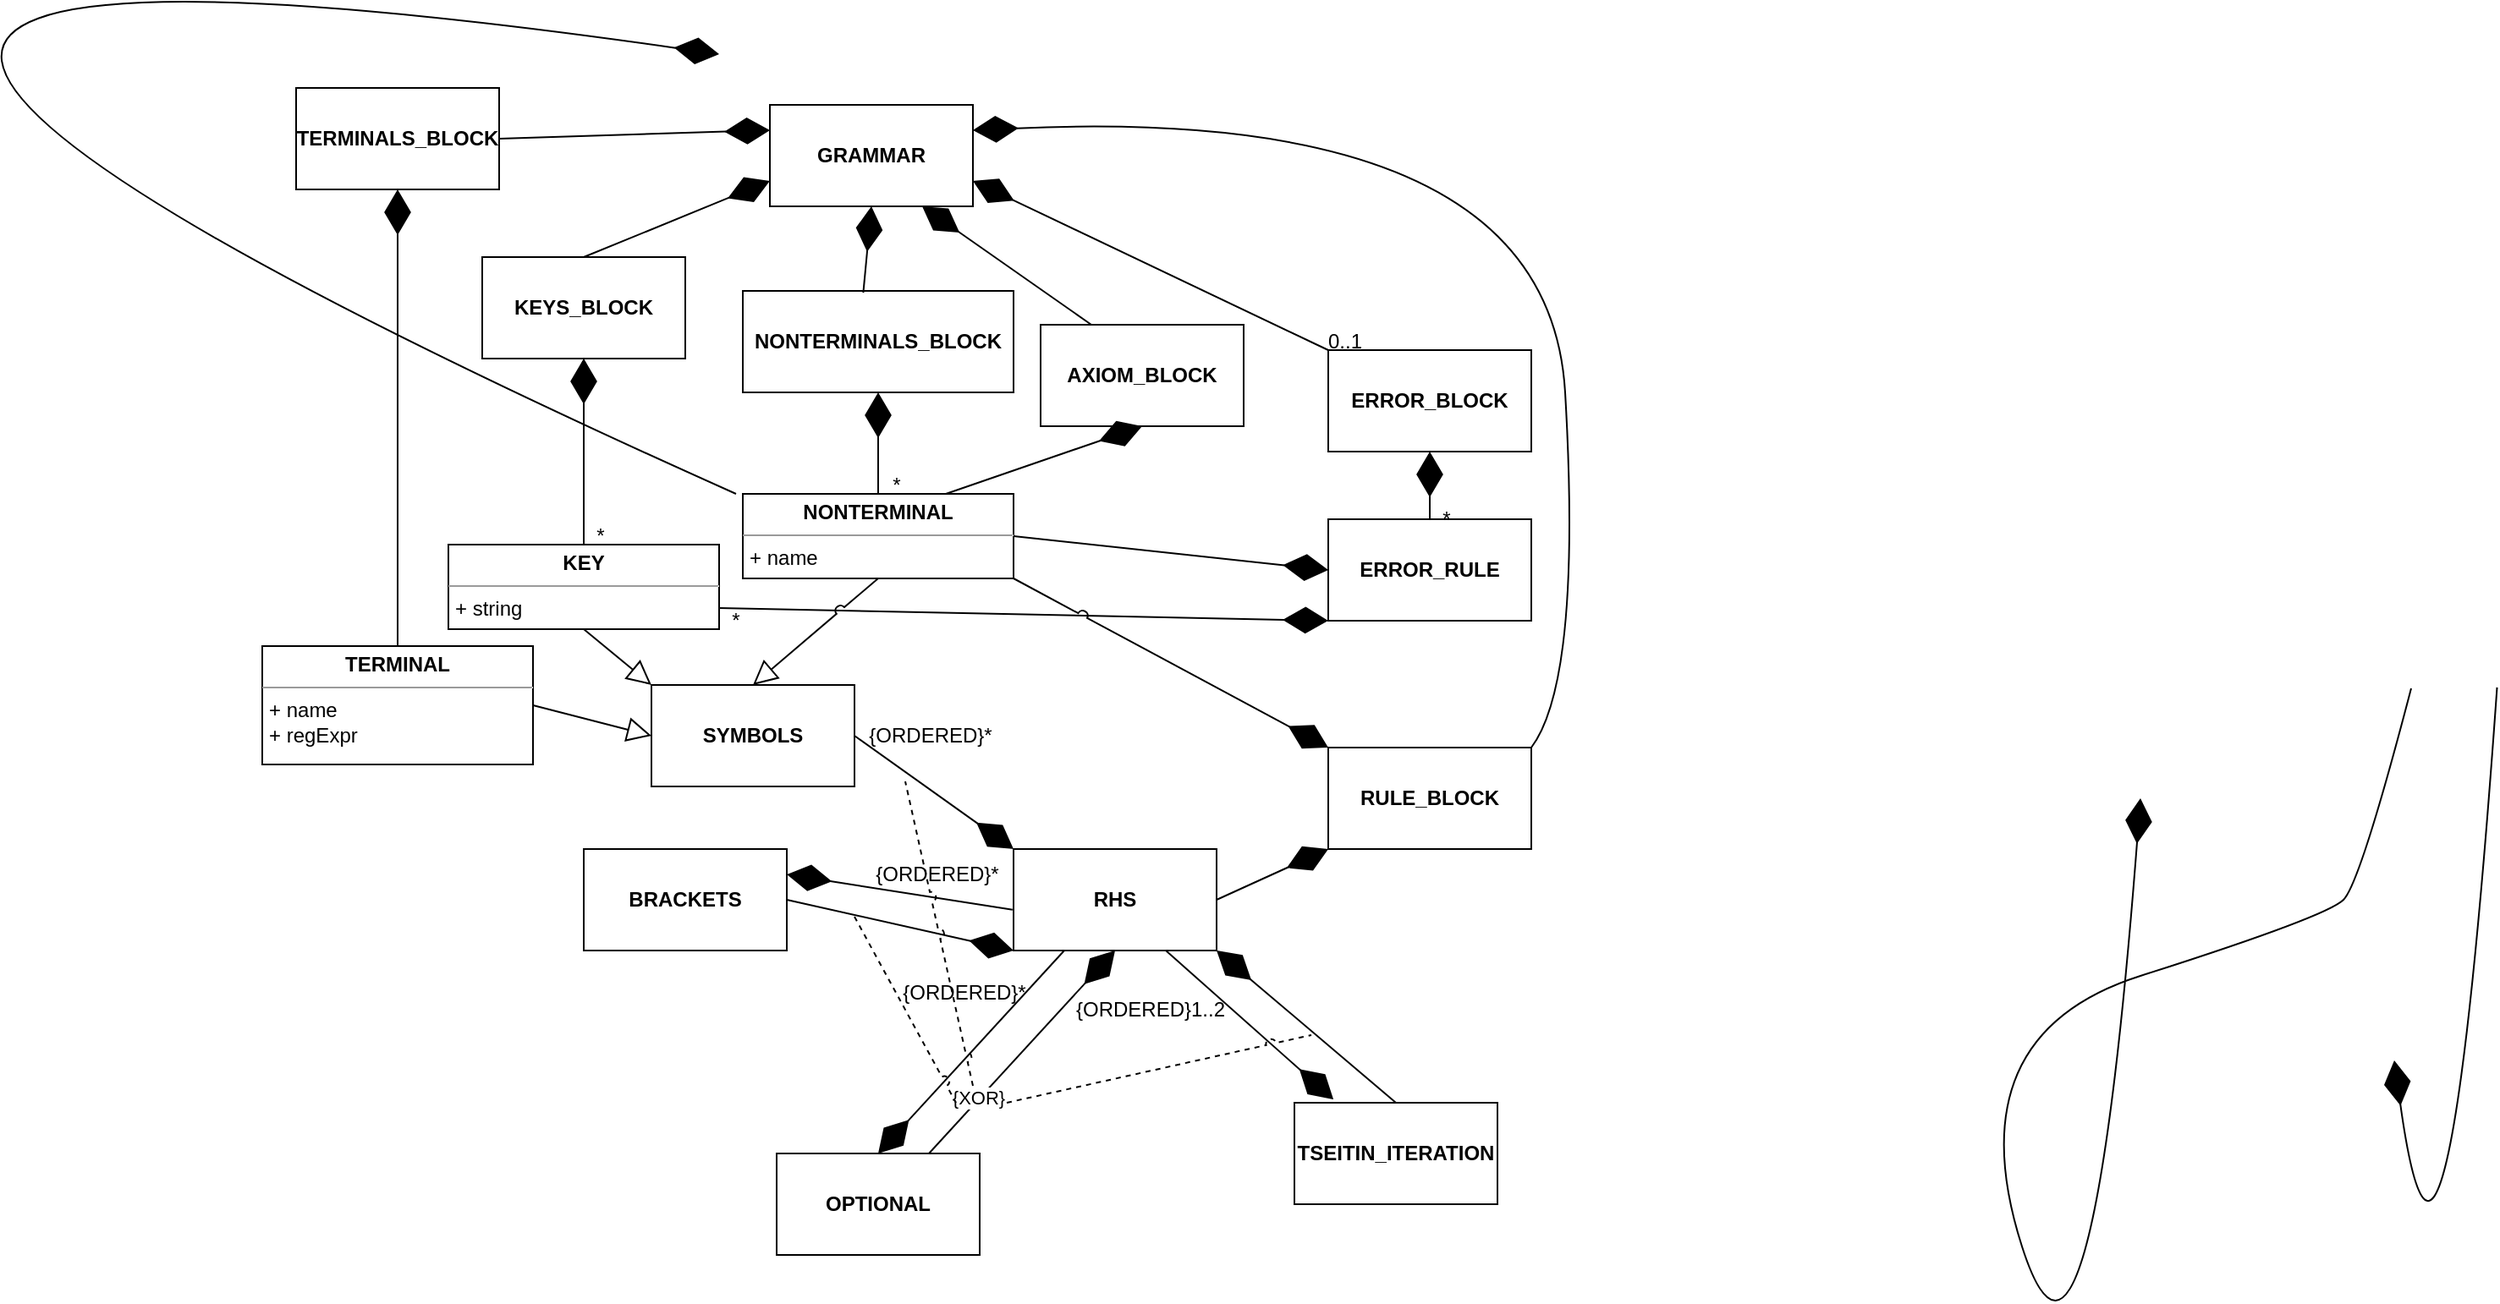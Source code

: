 <mxfile version="20.8.23" type="github">
  <diagram name="Страница 1" id="OszjeNOZxy6qTSElbqYc">
    <mxGraphModel dx="1247" dy="685" grid="1" gridSize="10" guides="1" tooltips="1" connect="1" arrows="1" fold="1" page="1" pageScale="1" pageWidth="1169" pageHeight="826" math="0" shadow="0">
      <root>
        <mxCell id="0" />
        <mxCell id="1" parent="0" />
        <mxCell id="9WG_NHGHqBpui-2nb_rg-8" value="" style="endArrow=diamondThin;endFill=1;endSize=24;html=1;exitX=0.5;exitY=0;exitDx=0;exitDy=0;entryX=0;entryY=0;entryDx=0;entryDy=0;curved=1;" parent="1" source="9WG_NHGHqBpui-2nb_rg-2" edge="1">
          <mxGeometry width="160" relative="1" as="geometry">
            <mxPoint x="500" y="270" as="sourcePoint" />
            <mxPoint x="490" y="10" as="targetPoint" />
            <Array as="points">
              <mxPoint x="-350" y="-110" />
            </Array>
          </mxGeometry>
        </mxCell>
        <mxCell id="9WG_NHGHqBpui-2nb_rg-137" value="" style="endArrow=diamondThin;endFill=1;endSize=24;html=1;exitX=0;exitY=1;exitDx=0;exitDy=0;entryX=0.5;entryY=1;entryDx=0;entryDy=0;curved=1;" parent="1" target="9WG_NHGHqBpui-2nb_rg-134" edge="1">
          <mxGeometry width="160" relative="1" as="geometry">
            <mxPoint x="1490" y="385" as="sourcePoint" />
            <mxPoint x="1330" y="450" as="targetPoint" />
            <Array as="points">
              <mxPoint x="1460" y="500" />
              <mxPoint x="1440" y="520" />
              <mxPoint x="1220" y="590" />
              <mxPoint x="1300" y="840" />
            </Array>
          </mxGeometry>
        </mxCell>
        <mxCell id="9WG_NHGHqBpui-2nb_rg-147" value="" style="endArrow=diamondThin;endFill=1;endSize=24;html=1;exitX=0.423;exitY=0.991;exitDx=0;exitDy=0;entryX=0.454;entryY=0.98;entryDx=0;entryDy=0;curved=1;entryPerimeter=0;exitPerimeter=0;" parent="1" target="9WG_NHGHqBpui-2nb_rg-142" edge="1">
          <mxGeometry width="160" relative="1" as="geometry">
            <mxPoint x="1540.76" y="384.46" as="sourcePoint" />
            <mxPoint x="1480" y="605" as="targetPoint" />
            <Array as="points">
              <mxPoint x="1510" y="820" />
            </Array>
          </mxGeometry>
        </mxCell>
        <mxCell id="LKAKo_rA1OwzLk9EC3xo-1" value="&lt;b&gt;GRAMMAR&lt;/b&gt;" style="rounded=0;whiteSpace=wrap;html=1;" vertex="1" parent="1">
          <mxGeometry x="520" y="40" width="120" height="60" as="geometry" />
        </mxCell>
        <mxCell id="LKAKo_rA1OwzLk9EC3xo-3" value="&lt;p style=&quot;margin:0px;margin-top:4px;text-align:center;&quot;&gt;&lt;b&gt;TERMINAL&lt;/b&gt;&lt;/p&gt;&lt;hr size=&quot;1&quot;&gt;&lt;p style=&quot;margin:0px;margin-left:4px;&quot;&gt;+ name&lt;/p&gt;&lt;p style=&quot;margin:0px;margin-left:4px;&quot;&gt;+ regExpr&lt;/p&gt;" style="verticalAlign=top;align=left;overflow=fill;fontSize=12;fontFamily=Helvetica;html=1;" vertex="1" parent="1">
          <mxGeometry x="220" y="360" width="160" height="70" as="geometry" />
        </mxCell>
        <mxCell id="LKAKo_rA1OwzLk9EC3xo-4" value="&lt;p style=&quot;margin:0px;margin-top:4px;text-align:center;&quot;&gt;&lt;b&gt;NONTERMINAL&lt;/b&gt;&lt;/p&gt;&lt;hr size=&quot;1&quot;&gt;&lt;p style=&quot;margin:0px;margin-left:4px;&quot;&gt;+ name&lt;/p&gt;" style="verticalAlign=top;align=left;overflow=fill;fontSize=12;fontFamily=Helvetica;html=1;" vertex="1" parent="1">
          <mxGeometry x="504" y="270" width="160" height="50" as="geometry" />
        </mxCell>
        <mxCell id="LKAKo_rA1OwzLk9EC3xo-16" value="" style="edgeStyle=orthogonalEdgeStyle;rounded=0;orthogonalLoop=1;jettySize=auto;html=1;" edge="1" parent="1" source="LKAKo_rA1OwzLk9EC3xo-5" target="LKAKo_rA1OwzLk9EC3xo-10">
          <mxGeometry relative="1" as="geometry" />
        </mxCell>
        <mxCell id="LKAKo_rA1OwzLk9EC3xo-5" value="&lt;p style=&quot;margin:0px;margin-top:4px;text-align:center;&quot;&gt;&lt;b&gt;KEY&lt;/b&gt;&lt;/p&gt;&lt;hr size=&quot;1&quot;&gt;&lt;p style=&quot;margin:0px;margin-left:4px;&quot;&gt;+ string&lt;/p&gt;" style="verticalAlign=top;align=left;overflow=fill;fontSize=12;fontFamily=Helvetica;html=1;" vertex="1" parent="1">
          <mxGeometry x="330" y="300" width="160" height="50" as="geometry" />
        </mxCell>
        <mxCell id="LKAKo_rA1OwzLk9EC3xo-6" value="&lt;b&gt;TERMINALS_BLOCK&lt;/b&gt;" style="rounded=0;whiteSpace=wrap;html=1;" vertex="1" parent="1">
          <mxGeometry x="240" y="30" width="120" height="60" as="geometry" />
        </mxCell>
        <mxCell id="LKAKo_rA1OwzLk9EC3xo-7" value="" style="endArrow=diamondThin;endFill=1;endSize=24;html=1;rounded=0;exitX=0.5;exitY=0;exitDx=0;exitDy=0;entryX=0.5;entryY=1;entryDx=0;entryDy=0;" edge="1" parent="1" source="LKAKo_rA1OwzLk9EC3xo-3" target="LKAKo_rA1OwzLk9EC3xo-6">
          <mxGeometry width="160" relative="1" as="geometry">
            <mxPoint x="600" y="390" as="sourcePoint" />
            <mxPoint x="760" y="390" as="targetPoint" />
          </mxGeometry>
        </mxCell>
        <mxCell id="LKAKo_rA1OwzLk9EC3xo-8" value="*" style="text;html=1;strokeColor=none;fillColor=none;align=center;verticalAlign=middle;whiteSpace=wrap;rounded=0;" vertex="1" parent="1">
          <mxGeometry x="410" y="280" width="20" height="30" as="geometry" />
        </mxCell>
        <mxCell id="LKAKo_rA1OwzLk9EC3xo-9" value="" style="endArrow=diamondThin;endFill=1;endSize=24;html=1;rounded=0;exitX=1;exitY=0.5;exitDx=0;exitDy=0;entryX=0;entryY=0.25;entryDx=0;entryDy=0;" edge="1" parent="1" source="LKAKo_rA1OwzLk9EC3xo-6" target="LKAKo_rA1OwzLk9EC3xo-1">
          <mxGeometry width="160" relative="1" as="geometry">
            <mxPoint x="310" y="370" as="sourcePoint" />
            <mxPoint x="310" y="300" as="targetPoint" />
          </mxGeometry>
        </mxCell>
        <mxCell id="LKAKo_rA1OwzLk9EC3xo-10" value="&lt;b&gt;KEYS_BLOCK&lt;/b&gt;" style="rounded=0;whiteSpace=wrap;html=1;" vertex="1" parent="1">
          <mxGeometry x="350" y="130" width="120" height="60" as="geometry" />
        </mxCell>
        <mxCell id="LKAKo_rA1OwzLk9EC3xo-11" value="" style="endArrow=diamondThin;endFill=1;endSize=24;html=1;rounded=0;exitX=0.5;exitY=0;exitDx=0;exitDy=0;entryX=0;entryY=0.75;entryDx=0;entryDy=0;" edge="1" parent="1" source="LKAKo_rA1OwzLk9EC3xo-10" target="LKAKo_rA1OwzLk9EC3xo-1">
          <mxGeometry width="160" relative="1" as="geometry">
            <mxPoint x="370" y="70" as="sourcePoint" />
            <mxPoint x="530" y="65" as="targetPoint" />
          </mxGeometry>
        </mxCell>
        <mxCell id="LKAKo_rA1OwzLk9EC3xo-12" value="" style="endArrow=diamondThin;endFill=1;endSize=24;html=1;rounded=0;exitX=0.5;exitY=0;exitDx=0;exitDy=0;entryX=0.5;entryY=1;entryDx=0;entryDy=0;" edge="1" parent="1" source="LKAKo_rA1OwzLk9EC3xo-5" target="LKAKo_rA1OwzLk9EC3xo-10">
          <mxGeometry width="160" relative="1" as="geometry">
            <mxPoint x="455" y="140" as="sourcePoint" />
            <mxPoint x="530" y="95" as="targetPoint" />
          </mxGeometry>
        </mxCell>
        <mxCell id="LKAKo_rA1OwzLk9EC3xo-13" value="&lt;b&gt;NONTERMINALS_BLOCK&lt;/b&gt;" style="rounded=0;whiteSpace=wrap;html=1;" vertex="1" parent="1">
          <mxGeometry x="504" y="150" width="160" height="60" as="geometry" />
        </mxCell>
        <mxCell id="LKAKo_rA1OwzLk9EC3xo-14" value="" style="endArrow=diamondThin;endFill=1;endSize=24;html=1;rounded=0;exitX=0.445;exitY=0.018;exitDx=0;exitDy=0;exitPerimeter=0;entryX=0.5;entryY=1;entryDx=0;entryDy=0;" edge="1" parent="1" source="LKAKo_rA1OwzLk9EC3xo-13" target="LKAKo_rA1OwzLk9EC3xo-1">
          <mxGeometry width="160" relative="1" as="geometry">
            <mxPoint x="555.0" y="180" as="sourcePoint" />
            <mxPoint x="575" y="100" as="targetPoint" />
          </mxGeometry>
        </mxCell>
        <mxCell id="LKAKo_rA1OwzLk9EC3xo-15" value="" style="endArrow=diamondThin;endFill=1;endSize=24;html=1;rounded=0;exitX=0.5;exitY=0;exitDx=0;exitDy=0;entryX=0.5;entryY=1;entryDx=0;entryDy=0;" edge="1" parent="1" source="LKAKo_rA1OwzLk9EC3xo-4" target="LKAKo_rA1OwzLk9EC3xo-13">
          <mxGeometry width="160" relative="1" as="geometry">
            <mxPoint x="581" y="201" as="sourcePoint" />
            <mxPoint x="560" y="110" as="targetPoint" />
          </mxGeometry>
        </mxCell>
        <mxCell id="LKAKo_rA1OwzLk9EC3xo-17" value="*" style="text;html=1;strokeColor=none;fillColor=none;align=center;verticalAlign=middle;whiteSpace=wrap;rounded=0;" vertex="1" parent="1">
          <mxGeometry x="585" y="250" width="20" height="30" as="geometry" />
        </mxCell>
        <mxCell id="LKAKo_rA1OwzLk9EC3xo-19" value="&lt;b&gt;AXIOM_BLOCK&lt;/b&gt;" style="rounded=0;whiteSpace=wrap;html=1;" vertex="1" parent="1">
          <mxGeometry x="680" y="170" width="120" height="60" as="geometry" />
        </mxCell>
        <mxCell id="LKAKo_rA1OwzLk9EC3xo-20" value="" style="endArrow=diamondThin;endFill=1;endSize=24;html=1;rounded=0;exitX=0.75;exitY=0;exitDx=0;exitDy=0;entryX=0.5;entryY=1;entryDx=0;entryDy=0;" edge="1" parent="1" source="LKAKo_rA1OwzLk9EC3xo-4" target="LKAKo_rA1OwzLk9EC3xo-19">
          <mxGeometry width="160" relative="1" as="geometry">
            <mxPoint x="770" y="310.0" as="sourcePoint" />
            <mxPoint x="740" y="110" as="targetPoint" />
          </mxGeometry>
        </mxCell>
        <mxCell id="LKAKo_rA1OwzLk9EC3xo-22" value="" style="endArrow=diamondThin;endFill=1;endSize=24;html=1;rounded=0;exitX=0.25;exitY=0;exitDx=0;exitDy=0;entryX=0.75;entryY=1;entryDx=0;entryDy=0;" edge="1" parent="1" source="LKAKo_rA1OwzLk9EC3xo-19" target="LKAKo_rA1OwzLk9EC3xo-1">
          <mxGeometry width="160" relative="1" as="geometry">
            <mxPoint x="591" y="201" as="sourcePoint" />
            <mxPoint x="590" y="110" as="targetPoint" />
          </mxGeometry>
        </mxCell>
        <mxCell id="LKAKo_rA1OwzLk9EC3xo-23" value="&lt;b&gt;ERROR_BLOCK&lt;/b&gt;" style="rounded=0;whiteSpace=wrap;html=1;" vertex="1" parent="1">
          <mxGeometry x="850" y="185" width="120" height="60" as="geometry" />
        </mxCell>
        <mxCell id="LKAKo_rA1OwzLk9EC3xo-24" value="" style="endArrow=diamondThin;endFill=1;endSize=24;html=1;exitX=0;exitY=0;exitDx=0;exitDy=0;entryX=1;entryY=0.75;entryDx=0;entryDy=0;curved=1;" edge="1" parent="1" source="LKAKo_rA1OwzLk9EC3xo-23" target="LKAKo_rA1OwzLk9EC3xo-1">
          <mxGeometry width="160" relative="1" as="geometry">
            <mxPoint x="681" y="321" as="sourcePoint" />
            <mxPoint x="700" y="220" as="targetPoint" />
          </mxGeometry>
        </mxCell>
        <mxCell id="LKAKo_rA1OwzLk9EC3xo-26" value="" style="endArrow=diamondThin;endFill=1;endSize=24;html=1;rounded=0;exitX=1;exitY=0.5;exitDx=0;exitDy=0;entryX=0;entryY=0.5;entryDx=0;entryDy=0;" edge="1" parent="1" source="LKAKo_rA1OwzLk9EC3xo-4" target="LKAKo_rA1OwzLk9EC3xo-29">
          <mxGeometry width="160" relative="1" as="geometry">
            <mxPoint x="640" y="320" as="sourcePoint" />
            <mxPoint x="750" y="300" as="targetPoint" />
          </mxGeometry>
        </mxCell>
        <mxCell id="LKAKo_rA1OwzLk9EC3xo-29" value="&lt;b&gt;ERROR_RULE&lt;/b&gt;" style="rounded=0;whiteSpace=wrap;html=1;" vertex="1" parent="1">
          <mxGeometry x="850" y="285" width="120" height="60" as="geometry" />
        </mxCell>
        <mxCell id="LKAKo_rA1OwzLk9EC3xo-30" value="" style="endArrow=diamondThin;endFill=1;endSize=24;html=1;exitX=1;exitY=0.75;exitDx=0;exitDy=0;entryX=0;entryY=1;entryDx=0;entryDy=0;rounded=0;" edge="1" parent="1" source="LKAKo_rA1OwzLk9EC3xo-5" target="LKAKo_rA1OwzLk9EC3xo-29">
          <mxGeometry width="160" relative="1" as="geometry">
            <mxPoint x="680" y="345" as="sourcePoint" />
            <mxPoint x="810" y="330" as="targetPoint" />
          </mxGeometry>
        </mxCell>
        <mxCell id="LKAKo_rA1OwzLk9EC3xo-31" value="*" style="text;html=1;strokeColor=none;fillColor=none;align=center;verticalAlign=middle;whiteSpace=wrap;rounded=0;" vertex="1" parent="1">
          <mxGeometry x="490" y="330" width="20" height="30" as="geometry" />
        </mxCell>
        <mxCell id="LKAKo_rA1OwzLk9EC3xo-32" value="" style="endArrow=diamondThin;endFill=1;endSize=24;html=1;rounded=0;exitX=0.5;exitY=0;exitDx=0;exitDy=0;entryX=0.5;entryY=1;entryDx=0;entryDy=0;" edge="1" parent="1" source="LKAKo_rA1OwzLk9EC3xo-29" target="LKAKo_rA1OwzLk9EC3xo-23">
          <mxGeometry width="160" relative="1" as="geometry">
            <mxPoint x="640" y="320" as="sourcePoint" />
            <mxPoint x="760" y="260" as="targetPoint" />
          </mxGeometry>
        </mxCell>
        <mxCell id="LKAKo_rA1OwzLk9EC3xo-33" value="*" style="text;html=1;strokeColor=none;fillColor=none;align=center;verticalAlign=middle;whiteSpace=wrap;rounded=0;" vertex="1" parent="1">
          <mxGeometry x="910" y="270" width="20" height="30" as="geometry" />
        </mxCell>
        <mxCell id="LKAKo_rA1OwzLk9EC3xo-34" value="&lt;b&gt;RULE_BLOCK&lt;/b&gt;" style="rounded=0;whiteSpace=wrap;html=1;" vertex="1" parent="1">
          <mxGeometry x="850" y="420" width="120" height="60" as="geometry" />
        </mxCell>
        <mxCell id="LKAKo_rA1OwzLk9EC3xo-35" value="" style="endArrow=diamondThin;endFill=1;endSize=24;html=1;exitX=1;exitY=0;exitDx=0;exitDy=0;entryX=1;entryY=0.25;entryDx=0;entryDy=0;curved=1;" edge="1" parent="1" source="LKAKo_rA1OwzLk9EC3xo-34" target="LKAKo_rA1OwzLk9EC3xo-1">
          <mxGeometry width="160" relative="1" as="geometry">
            <mxPoint x="860" y="200" as="sourcePoint" />
            <mxPoint x="650" y="95" as="targetPoint" />
            <Array as="points">
              <mxPoint x="1000" y="380" />
              <mxPoint x="980" y="40" />
            </Array>
          </mxGeometry>
        </mxCell>
        <mxCell id="LKAKo_rA1OwzLk9EC3xo-36" value="&lt;b&gt;SYMBOLS&lt;/b&gt;" style="rounded=0;whiteSpace=wrap;html=1;" vertex="1" parent="1">
          <mxGeometry x="450" y="383" width="120" height="60" as="geometry" />
        </mxCell>
        <mxCell id="LKAKo_rA1OwzLk9EC3xo-37" value="" style="endArrow=block;endFill=0;endSize=12;html=1;curved=1;exitX=1;exitY=0.5;exitDx=0;exitDy=0;entryX=0;entryY=0.5;entryDx=0;entryDy=0;" edge="1" parent="1" source="LKAKo_rA1OwzLk9EC3xo-3" target="LKAKo_rA1OwzLk9EC3xo-36">
          <mxGeometry width="160" relative="1" as="geometry">
            <mxPoint x="600" y="230" as="sourcePoint" />
            <mxPoint x="760" y="230" as="targetPoint" />
          </mxGeometry>
        </mxCell>
        <mxCell id="LKAKo_rA1OwzLk9EC3xo-38" value="" style="endArrow=block;endFill=0;endSize=12;html=1;exitX=0.5;exitY=1;exitDx=0;exitDy=0;entryX=0.5;entryY=0;entryDx=0;entryDy=0;strokeColor=default;rounded=0;jumpStyle=arc;" edge="1" parent="1" source="LKAKo_rA1OwzLk9EC3xo-4" target="LKAKo_rA1OwzLk9EC3xo-36">
          <mxGeometry width="160" relative="1" as="geometry">
            <mxPoint x="390" y="405" as="sourcePoint" />
            <mxPoint x="480" y="453" as="targetPoint" />
          </mxGeometry>
        </mxCell>
        <mxCell id="LKAKo_rA1OwzLk9EC3xo-40" value="" style="endArrow=diamondThin;endFill=1;endSize=24;html=1;exitX=1;exitY=1;exitDx=0;exitDy=0;entryX=0;entryY=0;entryDx=0;entryDy=0;rounded=0;jumpStyle=arc;" edge="1" parent="1" source="LKAKo_rA1OwzLk9EC3xo-4" target="LKAKo_rA1OwzLk9EC3xo-34">
          <mxGeometry width="160" relative="1" as="geometry">
            <mxPoint x="500" y="348" as="sourcePoint" />
            <mxPoint x="860" y="360" as="targetPoint" />
          </mxGeometry>
        </mxCell>
        <mxCell id="LKAKo_rA1OwzLk9EC3xo-41" value="&lt;b&gt;RHS&lt;/b&gt;" style="rounded=0;whiteSpace=wrap;html=1;" vertex="1" parent="1">
          <mxGeometry x="664" y="480" width="120" height="60" as="geometry" />
        </mxCell>
        <mxCell id="LKAKo_rA1OwzLk9EC3xo-42" value="" style="endArrow=diamondThin;endFill=1;endSize=24;html=1;exitX=1;exitY=0.5;exitDx=0;exitDy=0;entryX=0;entryY=1;entryDx=0;entryDy=0;rounded=0;jumpStyle=arc;" edge="1" parent="1" source="LKAKo_rA1OwzLk9EC3xo-41" target="LKAKo_rA1OwzLk9EC3xo-34">
          <mxGeometry width="160" relative="1" as="geometry">
            <mxPoint x="670" y="330" as="sourcePoint" />
            <mxPoint x="860" y="430" as="targetPoint" />
          </mxGeometry>
        </mxCell>
        <mxCell id="LKAKo_rA1OwzLk9EC3xo-43" value="" style="endArrow=diamondThin;endFill=1;endSize=24;html=1;exitX=1;exitY=0.5;exitDx=0;exitDy=0;entryX=0;entryY=0;entryDx=0;entryDy=0;rounded=0;jumpStyle=arc;" edge="1" parent="1" source="LKAKo_rA1OwzLk9EC3xo-36" target="LKAKo_rA1OwzLk9EC3xo-41">
          <mxGeometry width="160" relative="1" as="geometry">
            <mxPoint x="794" y="520" as="sourcePoint" />
            <mxPoint x="860" y="490" as="targetPoint" />
          </mxGeometry>
        </mxCell>
        <mxCell id="LKAKo_rA1OwzLk9EC3xo-44" value="{ORDERED}*" style="text;html=1;strokeColor=none;fillColor=none;align=center;verticalAlign=middle;whiteSpace=wrap;rounded=0;" vertex="1" parent="1">
          <mxGeometry x="570" y="398" width="90" height="30" as="geometry" />
        </mxCell>
        <mxCell id="LKAKo_rA1OwzLk9EC3xo-45" value="&lt;b&gt;BRACKETS&lt;/b&gt;" style="rounded=0;whiteSpace=wrap;html=1;" vertex="1" parent="1">
          <mxGeometry x="410" y="480" width="120" height="60" as="geometry" />
        </mxCell>
        <mxCell id="LKAKo_rA1OwzLk9EC3xo-46" value="" style="endArrow=diamondThin;endFill=1;endSize=24;html=1;exitX=-0.005;exitY=0.598;exitDx=0;exitDy=0;entryX=1;entryY=0.25;entryDx=0;entryDy=0;rounded=0;jumpStyle=arc;exitPerimeter=0;" edge="1" parent="1" source="LKAKo_rA1OwzLk9EC3xo-41" target="LKAKo_rA1OwzLk9EC3xo-45">
          <mxGeometry width="160" relative="1" as="geometry">
            <mxPoint x="570" y="470" as="sourcePoint" />
            <mxPoint x="674" y="490" as="targetPoint" />
          </mxGeometry>
        </mxCell>
        <mxCell id="LKAKo_rA1OwzLk9EC3xo-47" value="{ORDERED}*" style="text;html=1;strokeColor=none;fillColor=none;align=center;verticalAlign=middle;whiteSpace=wrap;rounded=0;" vertex="1" parent="1">
          <mxGeometry x="574" y="480" width="90" height="30" as="geometry" />
        </mxCell>
        <mxCell id="LKAKo_rA1OwzLk9EC3xo-48" value="" style="endArrow=diamondThin;endFill=1;endSize=24;html=1;entryX=0;entryY=1;entryDx=0;entryDy=0;rounded=0;jumpStyle=arc;exitX=1;exitY=0.5;exitDx=0;exitDy=0;" edge="1" parent="1" source="LKAKo_rA1OwzLk9EC3xo-45" target="LKAKo_rA1OwzLk9EC3xo-41">
          <mxGeometry width="160" relative="1" as="geometry">
            <mxPoint x="580" y="590" as="sourcePoint" />
            <mxPoint x="570" y="555" as="targetPoint" />
          </mxGeometry>
        </mxCell>
        <mxCell id="LKAKo_rA1OwzLk9EC3xo-49" value="&lt;b&gt;OPTIONAL&lt;/b&gt;" style="rounded=0;whiteSpace=wrap;html=1;" vertex="1" parent="1">
          <mxGeometry x="524" y="660" width="120" height="60" as="geometry" />
        </mxCell>
        <mxCell id="LKAKo_rA1OwzLk9EC3xo-50" value="" style="endArrow=diamondThin;endFill=1;endSize=24;html=1;exitX=0.25;exitY=1;exitDx=0;exitDy=0;entryX=0.5;entryY=0;entryDx=0;entryDy=0;rounded=0;jumpStyle=arc;" edge="1" parent="1" source="LKAKo_rA1OwzLk9EC3xo-41" target="LKAKo_rA1OwzLk9EC3xo-49">
          <mxGeometry width="160" relative="1" as="geometry">
            <mxPoint x="673" y="526" as="sourcePoint" />
            <mxPoint x="540" y="505" as="targetPoint" />
          </mxGeometry>
        </mxCell>
        <mxCell id="LKAKo_rA1OwzLk9EC3xo-51" value="" style="endArrow=diamondThin;endFill=1;endSize=24;html=1;entryX=0.5;entryY=1;entryDx=0;entryDy=0;rounded=0;jumpStyle=arc;exitX=0.75;exitY=0;exitDx=0;exitDy=0;" edge="1" parent="1" source="LKAKo_rA1OwzLk9EC3xo-49" target="LKAKo_rA1OwzLk9EC3xo-41">
          <mxGeometry width="160" relative="1" as="geometry">
            <mxPoint x="540" y="520" as="sourcePoint" />
            <mxPoint x="674" y="550" as="targetPoint" />
          </mxGeometry>
        </mxCell>
        <mxCell id="LKAKo_rA1OwzLk9EC3xo-57" value="{XOR}" style="edgeLabel;html=1;align=center;verticalAlign=middle;resizable=0;points=[];" vertex="1" connectable="0" parent="LKAKo_rA1OwzLk9EC3xo-51">
          <mxGeometry x="-0.457" y="1" relative="1" as="geometry">
            <mxPoint as="offset" />
          </mxGeometry>
        </mxCell>
        <mxCell id="LKAKo_rA1OwzLk9EC3xo-52" value="{ORDERED}*" style="text;html=1;strokeColor=none;fillColor=none;align=center;verticalAlign=middle;whiteSpace=wrap;rounded=0;" vertex="1" parent="1">
          <mxGeometry x="590" y="550" width="90" height="30" as="geometry" />
        </mxCell>
        <mxCell id="LKAKo_rA1OwzLk9EC3xo-53" value="&lt;b&gt;TSEITIN_ITERATION&lt;/b&gt;" style="rounded=0;whiteSpace=wrap;html=1;" vertex="1" parent="1">
          <mxGeometry x="830" y="630" width="120" height="60" as="geometry" />
        </mxCell>
        <mxCell id="LKAKo_rA1OwzLk9EC3xo-54" value="" style="endArrow=diamondThin;endFill=1;endSize=24;html=1;exitX=0.75;exitY=1;exitDx=0;exitDy=0;entryX=0.192;entryY=-0.033;entryDx=0;entryDy=0;rounded=0;jumpStyle=arc;entryPerimeter=0;" edge="1" parent="1" source="LKAKo_rA1OwzLk9EC3xo-41" target="LKAKo_rA1OwzLk9EC3xo-53">
          <mxGeometry width="160" relative="1" as="geometry">
            <mxPoint x="704" y="550" as="sourcePoint" />
            <mxPoint x="610" y="680" as="targetPoint" />
          </mxGeometry>
        </mxCell>
        <mxCell id="LKAKo_rA1OwzLk9EC3xo-55" value="" style="endArrow=diamondThin;endFill=1;endSize=24;html=1;entryX=1;entryY=1;entryDx=0;entryDy=0;rounded=0;jumpStyle=arc;exitX=0.5;exitY=0;exitDx=0;exitDy=0;" edge="1" parent="1" source="LKAKo_rA1OwzLk9EC3xo-53" target="LKAKo_rA1OwzLk9EC3xo-41">
          <mxGeometry width="160" relative="1" as="geometry">
            <mxPoint x="640" y="680" as="sourcePoint" />
            <mxPoint x="734" y="550" as="targetPoint" />
          </mxGeometry>
        </mxCell>
        <mxCell id="LKAKo_rA1OwzLk9EC3xo-56" value="{ORDERED}1..2" style="text;html=1;strokeColor=none;fillColor=none;align=center;verticalAlign=middle;whiteSpace=wrap;rounded=0;" vertex="1" parent="1">
          <mxGeometry x="700" y="560" width="90" height="30" as="geometry" />
        </mxCell>
        <mxCell id="LKAKo_rA1OwzLk9EC3xo-58" value="" style="endArrow=none;dashed=1;html=1;rounded=0;sketch=0;strokeColor=default;jumpStyle=arc;" edge="1" parent="1">
          <mxGeometry width="50" height="50" relative="1" as="geometry">
            <mxPoint x="660" y="630" as="sourcePoint" />
            <mxPoint x="840" y="590" as="targetPoint" />
          </mxGeometry>
        </mxCell>
        <mxCell id="LKAKo_rA1OwzLk9EC3xo-59" value="" style="endArrow=none;dashed=1;html=1;rounded=0;sketch=0;strokeColor=default;jumpStyle=arc;" edge="1" parent="1">
          <mxGeometry width="50" height="50" relative="1" as="geometry">
            <mxPoint x="570" y="520" as="sourcePoint" />
            <mxPoint x="630" y="630" as="targetPoint" />
          </mxGeometry>
        </mxCell>
        <mxCell id="LKAKo_rA1OwzLk9EC3xo-60" value="" style="endArrow=none;dashed=1;html=1;rounded=0;sketch=0;strokeColor=default;jumpStyle=arc;" edge="1" parent="1">
          <mxGeometry width="50" height="50" relative="1" as="geometry">
            <mxPoint x="640" y="620" as="sourcePoint" />
            <mxPoint x="600" y="440" as="targetPoint" />
          </mxGeometry>
        </mxCell>
        <mxCell id="LKAKo_rA1OwzLk9EC3xo-61" value="" style="endArrow=block;endFill=0;endSize=12;html=1;curved=1;exitX=0.5;exitY=1;exitDx=0;exitDy=0;entryX=0;entryY=0;entryDx=0;entryDy=0;" edge="1" parent="1" source="LKAKo_rA1OwzLk9EC3xo-5" target="LKAKo_rA1OwzLk9EC3xo-36">
          <mxGeometry width="160" relative="1" as="geometry">
            <mxPoint x="390" y="405" as="sourcePoint" />
            <mxPoint x="460" y="423" as="targetPoint" />
          </mxGeometry>
        </mxCell>
        <mxCell id="LKAKo_rA1OwzLk9EC3xo-62" value="0..1" style="text;html=1;strokeColor=none;fillColor=none;align=center;verticalAlign=middle;whiteSpace=wrap;rounded=0;" vertex="1" parent="1">
          <mxGeometry x="850" y="165" width="20" height="30" as="geometry" />
        </mxCell>
      </root>
    </mxGraphModel>
  </diagram>
</mxfile>
